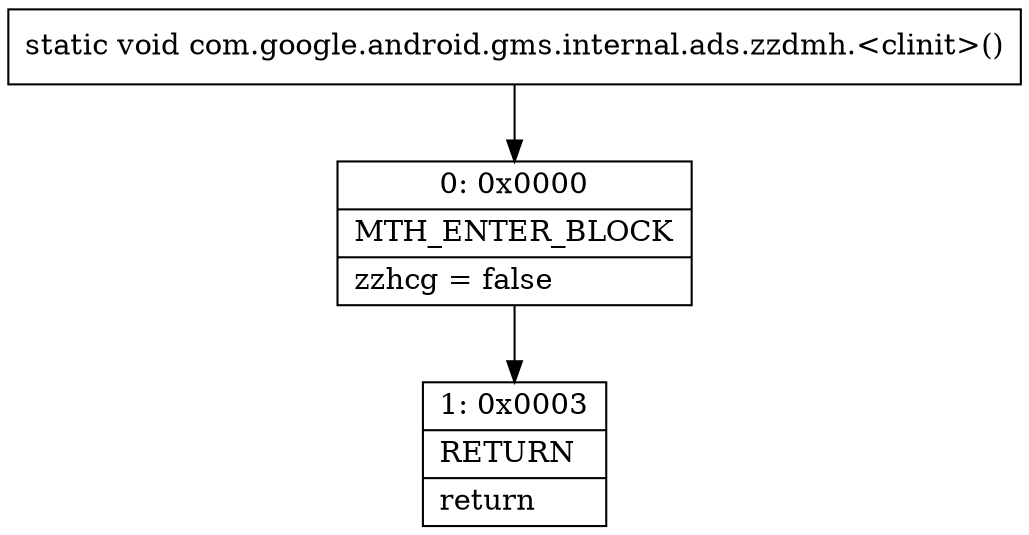 digraph "CFG forcom.google.android.gms.internal.ads.zzdmh.\<clinit\>()V" {
Node_0 [shape=record,label="{0\:\ 0x0000|MTH_ENTER_BLOCK\l|zzhcg = false\l}"];
Node_1 [shape=record,label="{1\:\ 0x0003|RETURN\l|return\l}"];
MethodNode[shape=record,label="{static void com.google.android.gms.internal.ads.zzdmh.\<clinit\>() }"];
MethodNode -> Node_0;
Node_0 -> Node_1;
}

